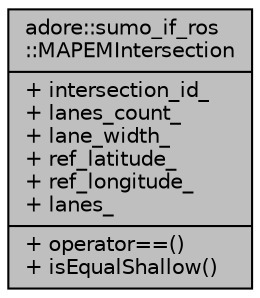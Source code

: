 digraph "adore::sumo_if_ros::MAPEMIntersection"
{
 // LATEX_PDF_SIZE
  edge [fontname="Helvetica",fontsize="10",labelfontname="Helvetica",labelfontsize="10"];
  node [fontname="Helvetica",fontsize="10",shape=record];
  Node1 [label="{adore::sumo_if_ros\l::MAPEMIntersection\n|+ intersection_id_\l+ lanes_count_\l+ lane_width_\l+ ref_latitude_\l+ ref_longitude_\l+ lanes_\l|+ operator==()\l+ isEqualShallow()\l}",height=0.2,width=0.4,color="black", fillcolor="grey75", style="filled", fontcolor="black",tooltip=" "];
}

